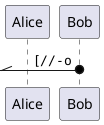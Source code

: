 {
  "sha1": "m4qixc2fpkmhpp8mrttkpsoofjcucf8",
  "insertion": {
    "when": "2024-06-03T18:59:34.887Z",
    "user": "plantuml@gmail.com"
  }
}
@startuml
participant Alice as a
participant Bob   as b

  [//-o b : ""  [//-o""
@enduml
